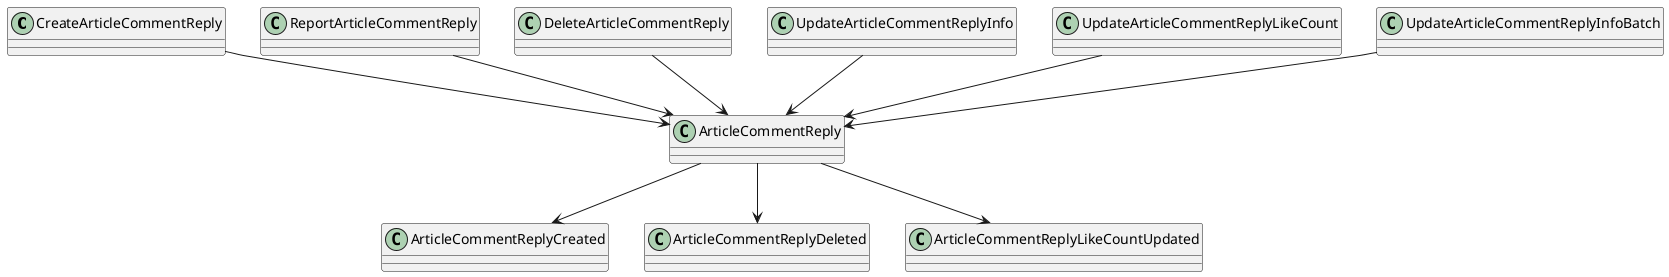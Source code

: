 @startuml

CreateArticleCommentReply               -down-> ArticleCommentReply
ReportArticleCommentReply               -down-> ArticleCommentReply
DeleteArticleCommentReply               -down-> ArticleCommentReply
UpdateArticleCommentReplyInfo           -down-> ArticleCommentReply
UpdateArticleCommentReplyLikeCount      -down-> ArticleCommentReply
UpdateArticleCommentReplyInfoBatch      -down-> ArticleCommentReply

ArticleCommentReply -down-> ArticleCommentReplyCreated
ArticleCommentReply -down-> ArticleCommentReplyDeleted
ArticleCommentReply -down-> ArticleCommentReplyLikeCountUpdated
@enduml
